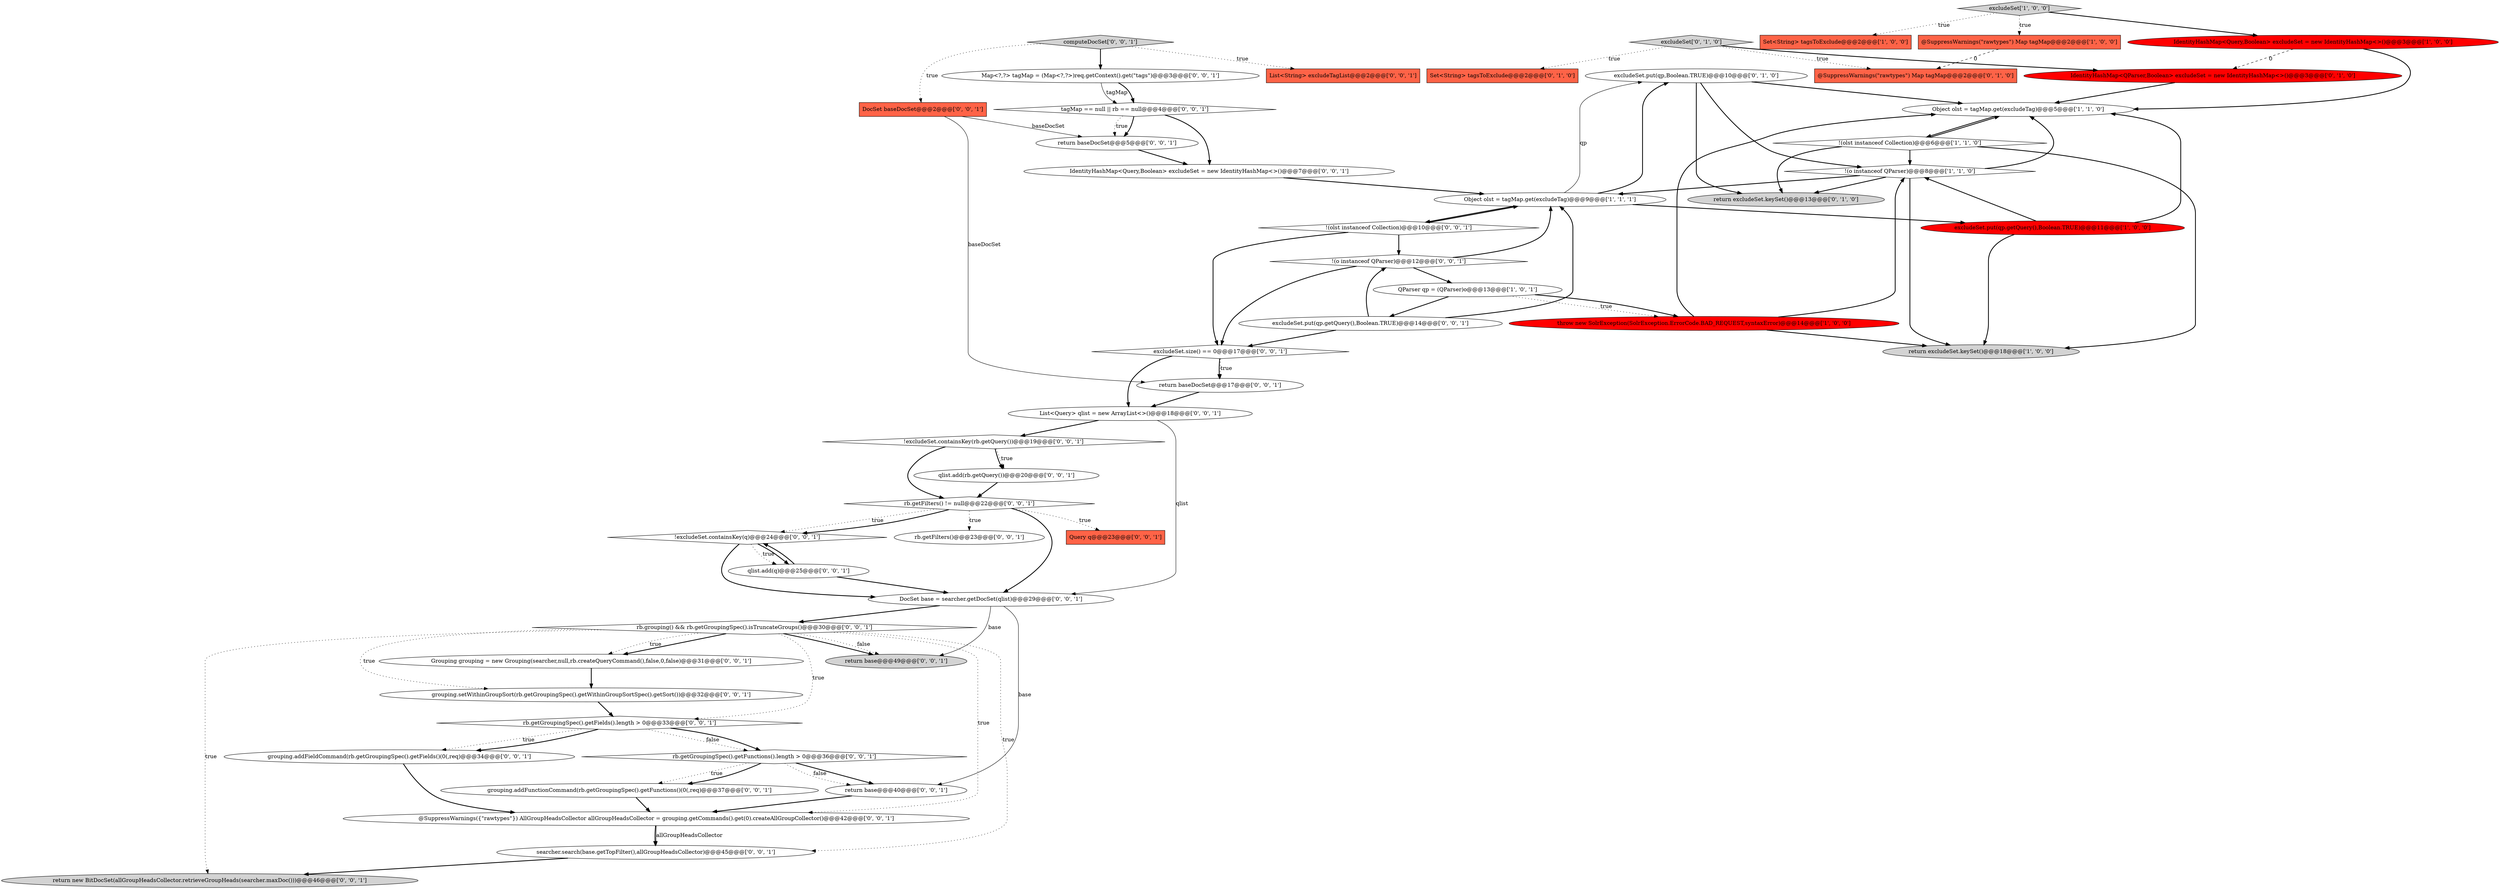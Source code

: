 digraph {
16 [style = filled, label = "return excludeSet.keySet()@@@13@@@['0', '1', '0']", fillcolor = lightgray, shape = ellipse image = "AAA0AAABBB2BBB"];
10 [style = filled, label = "Object olst = tagMap.get(excludeTag)@@@9@@@['1', '1', '1']", fillcolor = white, shape = ellipse image = "AAA0AAABBB1BBB"];
40 [style = filled, label = "rb.getGroupingSpec().getFields().length > 0@@@33@@@['0', '0', '1']", fillcolor = white, shape = diamond image = "AAA0AAABBB3BBB"];
8 [style = filled, label = "IdentityHashMap<Query,Boolean> excludeSet = new IdentityHashMap<>()@@@3@@@['1', '0', '0']", fillcolor = red, shape = ellipse image = "AAA1AAABBB1BBB"];
37 [style = filled, label = "grouping.addFieldCommand(rb.getGroupingSpec().getFields()(0(,req)@@@34@@@['0', '0', '1']", fillcolor = white, shape = ellipse image = "AAA0AAABBB3BBB"];
21 [style = filled, label = "qlist.add(q)@@@25@@@['0', '0', '1']", fillcolor = white, shape = ellipse image = "AAA0AAABBB3BBB"];
28 [style = filled, label = "Query q@@@23@@@['0', '0', '1']", fillcolor = tomato, shape = box image = "AAA0AAABBB3BBB"];
43 [style = filled, label = "computeDocSet['0', '0', '1']", fillcolor = lightgray, shape = diamond image = "AAA0AAABBB3BBB"];
0 [style = filled, label = "Set<String> tagsToExclude@@@2@@@['1', '0', '0']", fillcolor = tomato, shape = box image = "AAA0AAABBB1BBB"];
35 [style = filled, label = "Grouping grouping = new Grouping(searcher,null,rb.createQueryCommand(),false,0,false)@@@31@@@['0', '0', '1']", fillcolor = white, shape = ellipse image = "AAA0AAABBB3BBB"];
39 [style = filled, label = "!(olst instanceof Collection)@@@10@@@['0', '0', '1']", fillcolor = white, shape = diamond image = "AAA0AAABBB3BBB"];
32 [style = filled, label = "return baseDocSet@@@17@@@['0', '0', '1']", fillcolor = white, shape = ellipse image = "AAA0AAABBB3BBB"];
48 [style = filled, label = "tagMap == null || rb == null@@@4@@@['0', '0', '1']", fillcolor = white, shape = diamond image = "AAA0AAABBB3BBB"];
4 [style = filled, label = "@SuppressWarnings(\"rawtypes\") Map tagMap@@@2@@@['1', '0', '0']", fillcolor = tomato, shape = box image = "AAA1AAABBB1BBB"];
23 [style = filled, label = "!excludeSet.containsKey(q)@@@24@@@['0', '0', '1']", fillcolor = white, shape = diamond image = "AAA0AAABBB3BBB"];
47 [style = filled, label = "List<String> excludeTagList@@@2@@@['0', '0', '1']", fillcolor = tomato, shape = box image = "AAA0AAABBB3BBB"];
2 [style = filled, label = "QParser qp = (QParser)o@@@13@@@['1', '0', '1']", fillcolor = white, shape = ellipse image = "AAA0AAABBB1BBB"];
5 [style = filled, label = "excludeSet['1', '0', '0']", fillcolor = lightgray, shape = diamond image = "AAA0AAABBB1BBB"];
29 [style = filled, label = "@SuppressWarnings({\"rawtypes\"}) AllGroupHeadsCollector allGroupHeadsCollector = grouping.getCommands().get(0).createAllGroupCollector()@@@42@@@['0', '0', '1']", fillcolor = white, shape = ellipse image = "AAA0AAABBB3BBB"];
24 [style = filled, label = "!(o instanceof QParser)@@@12@@@['0', '0', '1']", fillcolor = white, shape = diamond image = "AAA0AAABBB3BBB"];
26 [style = filled, label = "IdentityHashMap<Query,Boolean> excludeSet = new IdentityHashMap<>()@@@7@@@['0', '0', '1']", fillcolor = white, shape = ellipse image = "AAA0AAABBB3BBB"];
45 [style = filled, label = "return new BitDocSet(allGroupHeadsCollector.retrieveGroupHeads(searcher.maxDoc()))@@@46@@@['0', '0', '1']", fillcolor = lightgray, shape = ellipse image = "AAA0AAABBB3BBB"];
15 [style = filled, label = "excludeSet.put(qp,Boolean.TRUE)@@@10@@@['0', '1', '0']", fillcolor = white, shape = ellipse image = "AAA0AAABBB2BBB"];
19 [style = filled, label = "excludeSet.size() == 0@@@17@@@['0', '0', '1']", fillcolor = white, shape = diamond image = "AAA0AAABBB3BBB"];
33 [style = filled, label = "List<Query> qlist = new ArrayList<>()@@@18@@@['0', '0', '1']", fillcolor = white, shape = ellipse image = "AAA0AAABBB3BBB"];
42 [style = filled, label = "rb.grouping() && rb.getGroupingSpec().isTruncateGroups()@@@30@@@['0', '0', '1']", fillcolor = white, shape = diamond image = "AAA0AAABBB3BBB"];
38 [style = filled, label = "DocSet baseDocSet@@@2@@@['0', '0', '1']", fillcolor = tomato, shape = box image = "AAA0AAABBB3BBB"];
50 [style = filled, label = "grouping.setWithinGroupSort(rb.getGroupingSpec().getWithinGroupSortSpec().getSort())@@@32@@@['0', '0', '1']", fillcolor = white, shape = ellipse image = "AAA0AAABBB3BBB"];
9 [style = filled, label = "excludeSet.put(qp.getQuery(),Boolean.TRUE)@@@11@@@['1', '0', '0']", fillcolor = red, shape = ellipse image = "AAA1AAABBB1BBB"];
3 [style = filled, label = "throw new SolrException(SolrException.ErrorCode.BAD_REQUEST,syntaxError)@@@14@@@['1', '0', '0']", fillcolor = red, shape = ellipse image = "AAA1AAABBB1BBB"];
22 [style = filled, label = "rb.getFilters() != null@@@22@@@['0', '0', '1']", fillcolor = white, shape = diamond image = "AAA0AAABBB3BBB"];
12 [style = filled, label = "Set<String> tagsToExclude@@@2@@@['0', '1', '0']", fillcolor = tomato, shape = box image = "AAA0AAABBB2BBB"];
1 [style = filled, label = "Object olst = tagMap.get(excludeTag)@@@5@@@['1', '1', '0']", fillcolor = white, shape = ellipse image = "AAA0AAABBB1BBB"];
14 [style = filled, label = "@SuppressWarnings(\"rawtypes\") Map tagMap@@@2@@@['0', '1', '0']", fillcolor = tomato, shape = box image = "AAA1AAABBB2BBB"];
27 [style = filled, label = "Map<?,?> tagMap = (Map<?,?>)req.getContext().get(\"tags\")@@@3@@@['0', '0', '1']", fillcolor = white, shape = ellipse image = "AAA0AAABBB3BBB"];
31 [style = filled, label = "!excludeSet.containsKey(rb.getQuery())@@@19@@@['0', '0', '1']", fillcolor = white, shape = diamond image = "AAA0AAABBB3BBB"];
36 [style = filled, label = "rb.getFilters()@@@23@@@['0', '0', '1']", fillcolor = white, shape = ellipse image = "AAA0AAABBB3BBB"];
49 [style = filled, label = "return baseDocSet@@@5@@@['0', '0', '1']", fillcolor = white, shape = ellipse image = "AAA0AAABBB3BBB"];
6 [style = filled, label = "!(olst instanceof Collection)@@@6@@@['1', '1', '0']", fillcolor = white, shape = diamond image = "AAA0AAABBB1BBB"];
30 [style = filled, label = "grouping.addFunctionCommand(rb.getGroupingSpec().getFunctions()(0(,req)@@@37@@@['0', '0', '1']", fillcolor = white, shape = ellipse image = "AAA0AAABBB3BBB"];
18 [style = filled, label = "return base@@@40@@@['0', '0', '1']", fillcolor = white, shape = ellipse image = "AAA0AAABBB3BBB"];
20 [style = filled, label = "qlist.add(rb.getQuery())@@@20@@@['0', '0', '1']", fillcolor = white, shape = ellipse image = "AAA0AAABBB3BBB"];
17 [style = filled, label = "excludeSet['0', '1', '0']", fillcolor = lightgray, shape = diamond image = "AAA0AAABBB2BBB"];
13 [style = filled, label = "IdentityHashMap<QParser,Boolean> excludeSet = new IdentityHashMap<>()@@@3@@@['0', '1', '0']", fillcolor = red, shape = ellipse image = "AAA1AAABBB2BBB"];
25 [style = filled, label = "return base@@@49@@@['0', '0', '1']", fillcolor = lightgray, shape = ellipse image = "AAA0AAABBB3BBB"];
46 [style = filled, label = "excludeSet.put(qp.getQuery(),Boolean.TRUE)@@@14@@@['0', '0', '1']", fillcolor = white, shape = ellipse image = "AAA0AAABBB3BBB"];
34 [style = filled, label = "searcher.search(base.getTopFilter(),allGroupHeadsCollector)@@@45@@@['0', '0', '1']", fillcolor = white, shape = ellipse image = "AAA0AAABBB3BBB"];
41 [style = filled, label = "DocSet base = searcher.getDocSet(qlist)@@@29@@@['0', '0', '1']", fillcolor = white, shape = ellipse image = "AAA0AAABBB3BBB"];
44 [style = filled, label = "rb.getGroupingSpec().getFunctions().length > 0@@@36@@@['0', '0', '1']", fillcolor = white, shape = diamond image = "AAA0AAABBB3BBB"];
7 [style = filled, label = "!(o instanceof QParser)@@@8@@@['1', '1', '0']", fillcolor = white, shape = diamond image = "AAA0AAABBB1BBB"];
11 [style = filled, label = "return excludeSet.keySet()@@@18@@@['1', '0', '0']", fillcolor = lightgray, shape = ellipse image = "AAA0AAABBB1BBB"];
39->19 [style = bold, label=""];
9->11 [style = bold, label=""];
26->10 [style = bold, label=""];
17->14 [style = dotted, label="true"];
39->24 [style = bold, label=""];
33->41 [style = solid, label="qlist"];
29->34 [style = bold, label=""];
9->7 [style = bold, label=""];
40->37 [style = dotted, label="true"];
30->29 [style = bold, label=""];
13->1 [style = bold, label=""];
8->1 [style = bold, label=""];
10->15 [style = solid, label="qp"];
10->39 [style = bold, label=""];
35->50 [style = bold, label=""];
6->11 [style = bold, label=""];
44->30 [style = dotted, label="true"];
7->16 [style = bold, label=""];
44->18 [style = bold, label=""];
31->20 [style = bold, label=""];
38->32 [style = solid, label="baseDocSet"];
40->37 [style = bold, label=""];
24->10 [style = bold, label=""];
2->3 [style = dotted, label="true"];
27->48 [style = solid, label="tagMap"];
48->49 [style = bold, label=""];
7->11 [style = bold, label=""];
7->1 [style = bold, label=""];
24->19 [style = bold, label=""];
22->23 [style = dotted, label="true"];
46->24 [style = bold, label=""];
22->41 [style = bold, label=""];
3->11 [style = bold, label=""];
21->41 [style = bold, label=""];
37->29 [style = bold, label=""];
23->21 [style = dotted, label="true"];
41->18 [style = solid, label="base"];
22->23 [style = bold, label=""];
5->4 [style = dotted, label="true"];
8->13 [style = dashed, label="0"];
3->7 [style = bold, label=""];
40->44 [style = dotted, label="false"];
43->27 [style = bold, label=""];
44->18 [style = dotted, label="false"];
46->19 [style = bold, label=""];
43->47 [style = dotted, label="true"];
6->7 [style = bold, label=""];
9->1 [style = bold, label=""];
42->45 [style = dotted, label="true"];
21->23 [style = bold, label=""];
19->33 [style = bold, label=""];
44->30 [style = bold, label=""];
43->38 [style = dotted, label="true"];
3->1 [style = bold, label=""];
42->25 [style = bold, label=""];
2->3 [style = bold, label=""];
46->10 [style = bold, label=""];
5->0 [style = dotted, label="true"];
23->41 [style = bold, label=""];
42->40 [style = dotted, label="true"];
32->33 [style = bold, label=""];
48->26 [style = bold, label=""];
6->1 [style = bold, label=""];
1->6 [style = bold, label=""];
19->32 [style = bold, label=""];
17->12 [style = dotted, label="true"];
38->49 [style = solid, label="baseDocSet"];
22->36 [style = dotted, label="true"];
4->14 [style = dashed, label="0"];
10->9 [style = bold, label=""];
17->13 [style = bold, label=""];
42->29 [style = dotted, label="true"];
42->34 [style = dotted, label="true"];
41->25 [style = solid, label="base"];
40->44 [style = bold, label=""];
15->1 [style = bold, label=""];
5->8 [style = bold, label=""];
2->46 [style = bold, label=""];
10->15 [style = bold, label=""];
31->22 [style = bold, label=""];
15->7 [style = bold, label=""];
24->2 [style = bold, label=""];
7->10 [style = bold, label=""];
42->50 [style = dotted, label="true"];
34->45 [style = bold, label=""];
22->28 [style = dotted, label="true"];
15->16 [style = bold, label=""];
31->20 [style = dotted, label="true"];
48->49 [style = dotted, label="true"];
20->22 [style = bold, label=""];
42->35 [style = bold, label=""];
29->34 [style = solid, label="allGroupHeadsCollector"];
18->29 [style = bold, label=""];
23->21 [style = bold, label=""];
6->16 [style = bold, label=""];
19->32 [style = dotted, label="true"];
50->40 [style = bold, label=""];
39->10 [style = bold, label=""];
27->48 [style = bold, label=""];
33->31 [style = bold, label=""];
42->35 [style = dotted, label="true"];
49->26 [style = bold, label=""];
42->25 [style = dotted, label="false"];
41->42 [style = bold, label=""];
}
